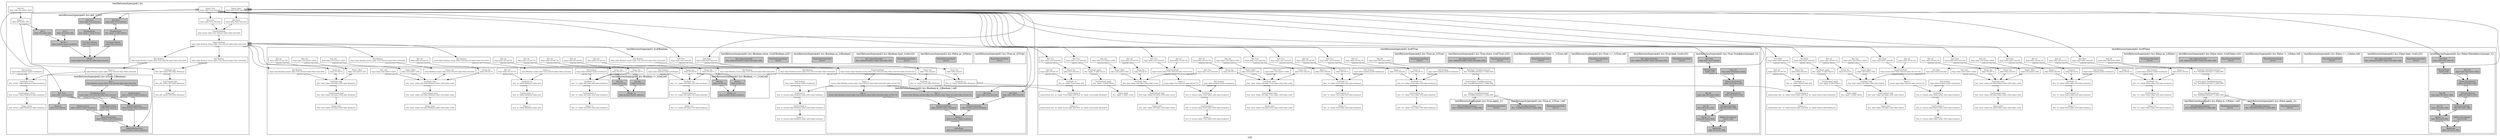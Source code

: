 digraph LYS {
  node [shape=box,fontsize=10];
  subgraph "cluster_test/fixtures/types/poli1.lys" {
    1 [label="Name: True\n(type (alias True (struct)))", fillcolor=grey];
    2 [label="Name: False\n(type (alias False (struct)))", fillcolor=grey];
    3 [label="Name: Boolean\n(type (alias Boolean (union (alias True (struct)) (alias False (struct)))))", fillcolor=grey];
    4 [label="UnionTypeNode\n(type (union (alias True (struct)) (alias False (struct))))", fillcolor=grey];
    5 [label="Ref: True\n(type (alias True (struct)))", fillcolor=grey];
    6 [label="Ref: False\n(type (alias False (struct)))", fillcolor=grey];
    7 [label="FunOverload: gt0\n(fun 'gt0' ((alias i32)) (alias Boolean))", fillcolor=grey];
    8 [label="FunNode: gt0\n(fun 'gt0' ((alias i32)) (alias Boolean))", fillcolor=grey];
    9 [label="Name: x\n(alias i32 (native i32))", fillcolor=grey];
    10 [label="Ref: i32\n(type (alias i32 (native i32)))", fillcolor=grey];
    11 [label="Ref: Boolean\n(type (alias Boolean (union (alias True (struct)) (alias False (struct)))))", fillcolor=grey];
    12 [label="Name: gt0\n(fun 'gt0' ((alias i32)) (alias Boolean))", fillcolor=grey];
    13 [label="FunOverload: isTrue\n(fun 'isTrue' ((alias Boolean)) (alias boolean))", fillcolor=grey];
    14 [label="FunNode: isTrue\n(fun 'isTrue' ((alias Boolean)) (alias boolean))", fillcolor=grey];
    15 [label="Name: a\n(alias Boolean (union (alias True (struct)) (alias False (struct))))", fillcolor=grey];
    16 [label="Ref: Boolean\n(type (alias Boolean (union (alias True (struct)) (alias False (struct)))))", fillcolor=grey];
    17 [label="Ref: boolean\n(type (alias boolean (native boolean)))", fillcolor=grey];
    18 [label="Name: isTrue\n(fun 'isTrue' ((alias Boolean)) (alias boolean))", fillcolor=grey];
    subgraph "cluster_test/fixtures/types/poli1.lys_0" { rankdir=TB;
      node [style=filled, fillcolor=grey];
      19 [label="IfNode\n(union (alias True (struct)) (alias False (struct)))", fillcolor=grey];
      20 [label="FunctionCallNode\n(alias True (struct))", fillcolor=grey];
      21 [label="MemberNode\n(fun 'apply' () (alias True))", fillcolor=grey];
      22 [label="Ref: True\n(type (alias True (struct)))", fillcolor=grey];
      23 [label="BinOp: >\n(alias boolean (native boolean))", fillcolor=grey];
      24 [label="Ref: x\n(alias i32 (native i32))", fillcolor=grey];
      25 [label="Int: 0\n(alias i32 (native i32))", fillcolor=grey];
      26 [label="FunctionCallNode\n(alias False (struct))", fillcolor=grey];
      27 [label="MemberNode\n(fun 'apply' () (alias False))", fillcolor=grey];
      28 [label="Ref: False\n(type (alias False (struct)))", fillcolor=grey];
      label="test/fixtures/types/poli1.lys::gt0_1(i32)";
    }
    subgraph "cluster_test/fixtures/types/poli1.lys_1" { rankdir=TB;
      node [style=filled, fillcolor=grey];
      29 [label="PatternMatcherNode\n(alias boolean (native boolean))", fillcolor=grey];
      30 [label="Ref: a\n(alias Boolean (union (alias True (struct)) (alias False (struct))))", fillcolor=grey];
      31 [label="MatchCaseIsNode\n(alias boolean (native boolean))", fillcolor=grey];
      32 [label="Ref: True\n(type (alias True (struct)))", fillcolor=grey];
      33 [label="BooleanLiteral\n(alias boolean (native boolean))", fillcolor=grey];
      34 [label="Name: $\n(alias True (struct))", fillcolor=grey];
      35 [label="TypeReducerNode\n(union (alias True (struct)) (alias False (struct)))", fillcolor=grey];
      36 [label="MatchDefaultNode\n(alias boolean (native boolean))", fillcolor=grey];
      37 [label="BooleanLiteral\n(alias boolean (native boolean))", fillcolor=grey];
      38 [label="TypeReducerNode\n(alias False (struct))", fillcolor=grey];
      label="test/fixtures/types/poli1.lys::isTrue_1(Boolean)";
    }
    label="test/fixtures/types/poli1.lys";
  }
  subgraph "cluster_test/fixtures/types/poli1.lys#True" {
    39 [label="FunOverload: True$discriminant\n(fun 'True$discriminant' () (alias i64))", fillcolor=grey];
    40 [label="FunNode: True$discriminant\n(fun 'True$discriminant' () (alias i64))", fillcolor=grey];
    41 [label="Ref: i64\n(type (alias i64 (native i64)))", fillcolor=grey];
    42 [label="Name: True$discriminant\n(fun 'True$discriminant' () (alias i64))", fillcolor=grey];
    43 [label="FunOverload: apply\n(fun 'apply' () (alias True))", fillcolor=grey];
    44 [label="FunNode: apply\n(fun 'apply' () (alias True))", fillcolor=grey];
    45 [label="Ref: True\n(type (alias True (struct)))", fillcolor=grey];
    46 [label="Name: apply\n(fun 'apply' () (alias True))", fillcolor=grey];
    47 [label="FunOverload: is\n(fun 'is' ((union (alias True) (alias ref))) (alias boolean))", fillcolor=grey];
    48 [label="FunNode: is\n(fun 'is' ((union (alias True) (alias ref))) (alias boolean))", fillcolor=grey];
    49 [label="Name: a\n(union (alias True (struct)) (alias ref (ref ?)))", fillcolor=grey];
    50 [label="UnionTypeNode\n(type (union (alias True (struct)) (alias ref (ref ?))))", fillcolor=grey];
    51 [label="Ref: True\n(type (alias True (struct)))", fillcolor=grey];
    52 [label="Ref: ref\n(type (alias ref (ref ?)))", fillcolor=grey];
    53 [label="Ref: boolean\n(type (alias boolean (native boolean)))", fillcolor=grey];
    54 [label="Name: is\n(fun 'is' ((union (alias True) (alias ref))) (alias boolean))", fillcolor=grey];
    55 [label="FunOverload: ==\n(fun '==' ((alias True) (alias ref)) (alias boolean))", fillcolor=grey];
    56 [label="FunNode: ==\n(fun '==' ((alias True) (alias ref)) (alias boolean))", fillcolor=grey];
    57 [label="Name: a\n(alias True (struct))", fillcolor=grey];
    58 [label="Ref: True\n(type (alias True (struct)))", fillcolor=grey];
    59 [label="Name: b\n(alias ref (ref ?))", fillcolor=grey];
    60 [label="Ref: ref\n(type (alias ref (ref ?)))", fillcolor=grey];
    61 [label="Ref: boolean\n(type (alias boolean (native boolean)))", fillcolor=grey];
    62 [label="Name: ==\n(fun '==' ((alias True) (alias ref)) (alias boolean))", fillcolor=grey];
    63 [label="FunOverload: !=\n(fun '!=' ((alias True) (alias ref)) (alias boolean))", fillcolor=grey];
    64 [label="FunNode: !=\n(fun '!=' ((alias True) (alias ref)) (alias boolean))", fillcolor=grey];
    65 [label="Name: a\n(alias True (struct))", fillcolor=grey];
    66 [label="Ref: True\n(type (alias True (struct)))", fillcolor=grey];
    67 [label="Name: b\n(alias ref (ref ?))", fillcolor=grey];
    68 [label="Ref: ref\n(type (alias ref (ref ?)))", fillcolor=grey];
    69 [label="Ref: boolean\n(type (alias boolean (native boolean)))", fillcolor=grey];
    70 [label="Name: !=\n(fun '!=' ((alias True) (alias ref)) (alias boolean))", fillcolor=grey];
    71 [label="FunOverload: store\n(fun 'store' ((alias ref) (alias True) (alias u32)) (alias void))", fillcolor=grey];
    72 [label="FunNode: store\n(fun 'store' ((alias ref) (alias True) (alias u32)) (alias void))", fillcolor=grey];
    73 [label="Name: lhs\n(alias ref (ref ?))", fillcolor=grey];
    74 [label="Ref: ref\n(type (alias ref (ref ?)))", fillcolor=grey];
    75 [label="Name: rhs\n(alias True (struct))", fillcolor=grey];
    76 [label="Ref: True\n(type (alias True (struct)))", fillcolor=grey];
    77 [label="Name: offset\n(alias u32 (native u32))", fillcolor=grey];
    78 [label="Ref: u32\n(type (alias u32 (native u32)))", fillcolor=grey];
    79 [label="Ref: void\n(type (alias void (native void)))", fillcolor=grey];
    80 [label="Name: store\n(fun 'store' ((alias ref) (alias True) (alias u32)) (alias void))", fillcolor=grey];
    81 [label="FunOverload: load\n(fun 'load' ((alias ref) (alias u32)) (alias True))", fillcolor=grey];
    82 [label="FunNode: load\n(fun 'load' ((alias ref) (alias u32)) (alias True))", fillcolor=grey];
    83 [label="Name: lhs\n(alias ref (ref ?))", fillcolor=grey];
    84 [label="Ref: ref\n(type (alias ref (ref ?)))", fillcolor=grey];
    85 [label="Name: offset\n(alias u32 (native u32))", fillcolor=grey];
    86 [label="Ref: u32\n(type (alias u32 (native u32)))", fillcolor=grey];
    87 [label="Ref: True\n(type (alias True (struct)))", fillcolor=grey];
    88 [label="Name: load\n(fun 'load' ((alias ref) (alias u32)) (alias True))", fillcolor=grey];
    89 [label="FunOverload: as\n(intersection (fun 'as' ((alias True)) (alias ref)) (fun 'as' ((alias True)) (alias Boolean)))", fillcolor=grey];
    90 [label="FunNode: as\n(fun 'as' ((alias True)) (alias ref))", fillcolor=grey];
    91 [label="Name: lhs\n(alias True (struct))", fillcolor=grey];
    92 [label="Ref: True\n(type (alias True (struct)))", fillcolor=grey];
    93 [label="Ref: ref\n(type (alias ref (ref ?)))", fillcolor=grey];
    94 [label="Name: as\n(intersection (fun 'as' ((alias True)) (alias ref)) (fun 'as' ((alias True)) (alias Boolean)))", fillcolor=grey];
    subgraph "cluster_test/fixtures/types/poli1.lys#True_0" { rankdir=TB;
      node [style=filled, fillcolor=grey];
      95 [label="BlockNode\n(alias i64 (native i64))", fillcolor=grey];
      96 [label="ValDecl: discriminant\n(native void)", fillcolor=grey];
      97 [label="Name: discriminant\n(alias u32 (native u32))", fillcolor=grey];
      98 [label="Ref: u32\n(type (alias u32 (native u32)))", fillcolor=grey];
      99 [label="MemberNode\n(native u32)", fillcolor=grey];
      100 [label="Ref: True\n(type (alias True (struct)))", fillcolor=grey];
      101 [label="BinOp: <<\n(alias i64 (native i64))", fillcolor=grey];
      102 [label="AsExpressionNode\n(alias i64 (native i64))", fillcolor=grey];
      103 [label="Ref: discriminant\n(alias u32 (native u32))", fillcolor=grey];
      104 [label="Ref: i64\n(type (alias i64 (native i64)))", fillcolor=grey];
      105 [label="Int: 32\n(alias i32 (native i32))", fillcolor=grey];
      label="test/fixtures/types/poli1.lys::True.True$discriminant_1()";
    }
    subgraph "cluster_test/fixtures/types/poli1.lys#True_1" { rankdir=TB;
      node [style=filled, fillcolor=grey];
      106 [label="WasmExpressionNode\n(never)", fillcolor=grey];
      107 [label="Ref: True$discriminant\n(fun 'True$discriminant' () (alias i64))", fillcolor=grey];
      label="test/fixtures/types/poli1.lys::True.apply_1()";
    }
    subgraph "cluster_test/fixtures/types/poli1.lys#True_2" { rankdir=TB;
      node [style=filled, fillcolor=grey];
      108 [label="WasmExpressionNode\n(never)", fillcolor=grey];
      109 [label="Ref: addressFromRef\n(fun 'addressFromRef' ((alias ref)) (alias u32))", fillcolor=grey];
      label="test/fixtures/types/poli1.lys::True.load_1(ref,u32)";
    }
    subgraph "cluster_test/fixtures/types/poli1.lys#True_3" { rankdir=TB;
      node [style=filled, fillcolor=grey];
      110 [label="WasmExpressionNode\n(never)", fillcolor=grey];
      label="test/fixtures/types/poli1.lys::True.==_1(True,ref)";
    }
    subgraph "cluster_test/fixtures/types/poli1.lys#True_4" { rankdir=TB;
      node [style=filled, fillcolor=grey];
      111 [label="WasmExpressionNode\n(never)", fillcolor=grey];
      label="test/fixtures/types/poli1.lys::True.!=_1(True,ref)";
    }
    subgraph "cluster_test/fixtures/types/poli1.lys#True_5" { rankdir=TB;
      node [style=filled, fillcolor=grey];
      112 [label="WasmExpressionNode\n(never)", fillcolor=grey];
      113 [label="Ref: addressFromRef\n(fun 'addressFromRef' ((alias ref)) (alias u32))", fillcolor=grey];
      label="test/fixtures/types/poli1.lys::True.store_1(ref,True,u32)";
    }
    subgraph "cluster_test/fixtures/types/poli1.lys#True_6" { rankdir=TB;
      node [style=filled, fillcolor=grey];
      114 [label="WasmExpressionNode\n(never)", fillcolor=grey];
      label="test/fixtures/types/poli1.lys::True.as_1(True)";
    }
    subgraph "cluster_test/fixtures/types/poli1.lys#True_7" { rankdir=TB;
      node [style=filled, fillcolor=grey];
      115 [label="WasmExpressionNode\n(never)", fillcolor=grey];
      116 [label="Ref: True$discriminant\n(fun 'True$discriminant' () (alias i64))", fillcolor=grey];
      label="test/fixtures/types/poli1.lys::True.is_1(True | ref)";
    }
    label="test/fixtures/types/poli1.lys#True";
  }
  subgraph "cluster_test/fixtures/types/poli1.lys#Boolean" {
    117 [label="FunNode: as\n(fun 'as' ((alias True)) (alias Boolean))", fillcolor=grey];
    118 [label="Name: lhs\n(alias True (struct))", fillcolor=grey];
    119 [label="Ref: True\n(type (alias True (struct)))", fillcolor=grey];
    120 [label="Ref: Boolean\n(type (alias Boolean (union (alias True (struct)) (alias False (struct)))))", fillcolor=grey];
    121 [label="FunNode: as\n(fun 'as' ((alias False)) (alias Boolean))", fillcolor=grey];
    122 [label="Name: lhs\n(alias False (struct))", fillcolor=grey];
    123 [label="Ref: False\n(type (alias False (struct)))", fillcolor=grey];
    124 [label="Ref: Boolean\n(type (alias Boolean (union (alias True (struct)) (alias False (struct)))))", fillcolor=grey];
    125 [label="FunOverload: is\n(fun 'is' ((union (alias Boolean) (alias ref))) (alias boolean))", fillcolor=grey];
    126 [label="FunNode: is\n(fun 'is' ((union (alias Boolean) (alias ref))) (alias boolean))", fillcolor=grey];
    127 [label="Name: a\n(union (alias Boolean (union (alias True (struct)) (alias False (struct)))) (alias ref (ref ?)))", fillcolor=grey];
    128 [label="UnionTypeNode\n(type (union (alias Boolean (union (alias True (struct)) (alias False (struct)))) (alias ref (ref ?))))", fillcolor=grey];
    129 [label="Ref: Boolean\n(type (alias Boolean (union (alias True (struct)) (alias False (struct)))))", fillcolor=grey];
    130 [label="Ref: ref\n(type (alias ref (ref ?)))", fillcolor=grey];
    131 [label="Ref: boolean\n(type (alias boolean (native boolean)))", fillcolor=grey];
    132 [label="Name: is\n(fun 'is' ((union (alias Boolean) (alias ref))) (alias boolean))", fillcolor=grey];
    133 [label="FunOverload: as\n(fun 'as' ((alias Boolean)) (alias ref))", fillcolor=grey];
    134 [label="FunNode: as\n(fun 'as' ((alias Boolean)) (alias ref))", fillcolor=grey];
    135 [label="Name: a\n(alias Boolean (union (alias True (struct)) (alias False (struct))))", fillcolor=grey];
    136 [label="Ref: Boolean\n(type (alias Boolean (union (alias True (struct)) (alias False (struct)))))", fillcolor=grey];
    137 [label="Ref: ref\n(type (alias ref (ref ?)))", fillcolor=grey];
    138 [label="Name: as\n(fun 'as' ((alias Boolean)) (alias ref))", fillcolor=grey];
    139 [label="FunOverload: ==\n(fun '==' ((alias ref) (alias ref)) (alias boolean))", fillcolor=grey];
    140 [label="FunNode: ==\n(fun '==' ((alias ref) (alias ref)) (alias boolean))", fillcolor=grey];
    141 [label="Name: lhs\n(alias ref (ref ?))", fillcolor=grey];
    142 [label="Ref: ref\n(type (alias ref (ref ?)))", fillcolor=grey];
    143 [label="Name: rhs\n(alias ref (ref ?))", fillcolor=grey];
    144 [label="Ref: ref\n(type (alias ref (ref ?)))", fillcolor=grey];
    145 [label="Ref: boolean\n(type (alias boolean (native boolean)))", fillcolor=grey];
    146 [label="Name: ==\n(fun '==' ((alias ref) (alias ref)) (alias boolean))", fillcolor=grey];
    147 [label="FunOverload: !=\n(fun '!=' ((alias ref) (alias ref)) (alias boolean))", fillcolor=grey];
    148 [label="FunNode: !=\n(fun '!=' ((alias ref) (alias ref)) (alias boolean))", fillcolor=grey];
    149 [label="Name: lhs\n(alias ref (ref ?))", fillcolor=grey];
    150 [label="Ref: ref\n(type (alias ref (ref ?)))", fillcolor=grey];
    151 [label="Name: rhs\n(alias ref (ref ?))", fillcolor=grey];
    152 [label="Ref: ref\n(type (alias ref (ref ?)))", fillcolor=grey];
    153 [label="Ref: boolean\n(type (alias boolean (native boolean)))", fillcolor=grey];
    154 [label="Name: !=\n(fun '!=' ((alias ref) (alias ref)) (alias boolean))", fillcolor=grey];
    155 [label="FunOverload: store\n(fun 'store' ((alias ref) (alias Boolean) (alias u32)) (alias void))", fillcolor=grey];
    156 [label="FunNode: store\n(fun 'store' ((alias ref) (alias Boolean) (alias u32)) (alias void))", fillcolor=grey];
    157 [label="Name: lhs\n(alias ref (ref ?))", fillcolor=grey];
    158 [label="Ref: ref\n(type (alias ref (ref ?)))", fillcolor=grey];
    159 [label="Name: rhs\n(alias Boolean (union (alias True (struct)) (alias False (struct))))", fillcolor=grey];
    160 [label="Ref: Boolean\n(type (alias Boolean (union (alias True (struct)) (alias False (struct)))))", fillcolor=grey];
    161 [label="Name: offset\n(alias u32 (native u32))", fillcolor=grey];
    162 [label="Ref: u32\n(type (alias u32 (native u32)))", fillcolor=grey];
    163 [label="Ref: void\n(type (alias void (native void)))", fillcolor=grey];
    164 [label="Name: store\n(fun 'store' ((alias ref) (alias Boolean) (alias u32)) (alias void))", fillcolor=grey];
    165 [label="FunOverload: load\n(fun 'load' ((alias ref) (alias u32)) (alias Boolean))", fillcolor=grey];
    166 [label="FunNode: load\n(fun 'load' ((alias ref) (alias u32)) (alias Boolean))", fillcolor=grey];
    167 [label="Name: lhs\n(alias ref (ref ?))", fillcolor=grey];
    168 [label="Ref: ref\n(type (alias ref (ref ?)))", fillcolor=grey];
    169 [label="Name: offset\n(alias u32 (native u32))", fillcolor=grey];
    170 [label="Ref: u32\n(type (alias u32 (native u32)))", fillcolor=grey];
    171 [label="Ref: Boolean\n(type (alias Boolean (union (alias True (struct)) (alias False (struct)))))", fillcolor=grey];
    172 [label="Name: load\n(fun 'load' ((alias ref) (alias u32)) (alias Boolean))", fillcolor=grey];
    subgraph "cluster_test/fixtures/types/poli1.lys#Boolean_0" { rankdir=TB;
      node [style=filled, fillcolor=grey];
      173 [label="BinOp: ==\n(alias boolean (native boolean))", fillcolor=grey];
      174 [label="Ref: lhs\n(alias ref (ref ?))", fillcolor=grey];
      175 [label="Ref: rhs\n(alias ref (ref ?))", fillcolor=grey];
      label="test/fixtures/types/poli1.lys::Boolean.==_1(ref,ref)";
    }
    subgraph "cluster_test/fixtures/types/poli1.lys#Boolean_1" { rankdir=TB;
      node [style=filled, fillcolor=grey];
      176 [label="BinOp: !=\n(alias boolean (native boolean))", fillcolor=grey];
      177 [label="Ref: lhs\n(alias ref (ref ?))", fillcolor=grey];
      178 [label="Ref: rhs\n(alias ref (ref ?))", fillcolor=grey];
      label="test/fixtures/types/poli1.lys::Boolean.!=_1(ref,ref)";
    }
    subgraph "cluster_test/fixtures/types/poli1.lys#Boolean_2" { rankdir=TB;
      node [style=filled, fillcolor=grey];
      179 [label="WasmExpressionNode\n(never)", fillcolor=grey];
      label="test/fixtures/types/poli1.lys::True.as_2(True)";
    }
    subgraph "cluster_test/fixtures/types/poli1.lys#Boolean_3" { rankdir=TB;
      node [style=filled, fillcolor=grey];
      180 [label="WasmExpressionNode\n(never)", fillcolor=grey];
      label="test/fixtures/types/poli1.lys::False.as_2(False)";
    }
    subgraph "cluster_test/fixtures/types/poli1.lys#Boolean_4" { rankdir=TB;
      node [style=filled, fillcolor=grey];
      181 [label="WasmExpressionNode\n(never)", fillcolor=grey];
      182 [label="Ref: addressFromRef\n(fun 'addressFromRef' ((alias ref)) (alias u32))", fillcolor=grey];
      label="test/fixtures/types/poli1.lys::Boolean.load_1(ref,u32)";
    }
    subgraph "cluster_test/fixtures/types/poli1.lys#Boolean_5" { rankdir=TB;
      node [style=filled, fillcolor=grey];
      183 [label="WasmExpressionNode\n(never)", fillcolor=grey];
      label="test/fixtures/types/poli1.lys::Boolean.as_1(Boolean)";
    }
    subgraph "cluster_test/fixtures/types/poli1.lys#Boolean_6" { rankdir=TB;
      node [style=filled, fillcolor=grey];
      184 [label="WasmExpressionNode\n(never)", fillcolor=grey];
      185 [label="Ref: addressFromRef\n(fun 'addressFromRef' ((alias ref)) (alias u32))", fillcolor=grey];
      label="test/fixtures/types/poli1.lys::Boolean.store_1(ref,Boolean,u32)";
    }
    subgraph "cluster_test/fixtures/types/poli1.lys#Boolean_7" { rankdir=TB;
      node [style=filled, fillcolor=grey];
      186 [label="BlockNode\n(alias boolean (native boolean))", fillcolor=grey];
      187 [label="BinOp: ||\n(alias boolean (native boolean))", fillcolor=grey];
      188 [label="IsExpressionNode\n(alias boolean (native boolean))", fillcolor=grey];
      189 [label="Ref: a\n(union (alias Boolean (union (alias True (struct)) (alias False (struct)))) (alias ref (ref ?)))", fillcolor=grey];
      190 [label="Ref: True\n(type (alias True (struct)))", fillcolor=grey];
      191 [label="IsExpressionNode\n(alias boolean (native boolean))", fillcolor=grey];
      192 [label="Ref: a\n(union (alias Boolean (union (alias True (struct)) (alias False (struct)))) (alias ref (ref ?)))", fillcolor=grey];
      193 [label="Ref: False\n(type (alias False (struct)))", fillcolor=grey];
      label="test/fixtures/types/poli1.lys::Boolean.is_1(Boolean | ref)";
    }
    label="test/fixtures/types/poli1.lys#Boolean";
  }
  subgraph "cluster_test/fixtures/types/poli1.lys#False" {
    194 [label="FunOverload: False$discriminant\n(fun 'False$discriminant' () (alias i64))", fillcolor=grey];
    195 [label="FunNode: False$discriminant\n(fun 'False$discriminant' () (alias i64))", fillcolor=grey];
    196 [label="Ref: i64\n(type (alias i64 (native i64)))", fillcolor=grey];
    197 [label="Name: False$discriminant\n(fun 'False$discriminant' () (alias i64))", fillcolor=grey];
    198 [label="FunOverload: apply\n(fun 'apply' () (alias False))", fillcolor=grey];
    199 [label="FunNode: apply\n(fun 'apply' () (alias False))", fillcolor=grey];
    200 [label="Ref: False\n(type (alias False (struct)))", fillcolor=grey];
    201 [label="Name: apply\n(fun 'apply' () (alias False))", fillcolor=grey];
    202 [label="FunOverload: is\n(fun 'is' ((union (alias False) (alias ref))) (alias boolean))", fillcolor=grey];
    203 [label="FunNode: is\n(fun 'is' ((union (alias False) (alias ref))) (alias boolean))", fillcolor=grey];
    204 [label="Name: a\n(union (alias False (struct)) (alias ref (ref ?)))", fillcolor=grey];
    205 [label="UnionTypeNode\n(type (union (alias False (struct)) (alias ref (ref ?))))", fillcolor=grey];
    206 [label="Ref: False\n(type (alias False (struct)))", fillcolor=grey];
    207 [label="Ref: ref\n(type (alias ref (ref ?)))", fillcolor=grey];
    208 [label="Ref: boolean\n(type (alias boolean (native boolean)))", fillcolor=grey];
    209 [label="Name: is\n(fun 'is' ((union (alias False) (alias ref))) (alias boolean))", fillcolor=grey];
    210 [label="FunOverload: ==\n(fun '==' ((alias False) (alias ref)) (alias boolean))", fillcolor=grey];
    211 [label="FunNode: ==\n(fun '==' ((alias False) (alias ref)) (alias boolean))", fillcolor=grey];
    212 [label="Name: a\n(alias False (struct))", fillcolor=grey];
    213 [label="Ref: False\n(type (alias False (struct)))", fillcolor=grey];
    214 [label="Name: b\n(alias ref (ref ?))", fillcolor=grey];
    215 [label="Ref: ref\n(type (alias ref (ref ?)))", fillcolor=grey];
    216 [label="Ref: boolean\n(type (alias boolean (native boolean)))", fillcolor=grey];
    217 [label="Name: ==\n(fun '==' ((alias False) (alias ref)) (alias boolean))", fillcolor=grey];
    218 [label="FunOverload: !=\n(fun '!=' ((alias False) (alias ref)) (alias boolean))", fillcolor=grey];
    219 [label="FunNode: !=\n(fun '!=' ((alias False) (alias ref)) (alias boolean))", fillcolor=grey];
    220 [label="Name: a\n(alias False (struct))", fillcolor=grey];
    221 [label="Ref: False\n(type (alias False (struct)))", fillcolor=grey];
    222 [label="Name: b\n(alias ref (ref ?))", fillcolor=grey];
    223 [label="Ref: ref\n(type (alias ref (ref ?)))", fillcolor=grey];
    224 [label="Ref: boolean\n(type (alias boolean (native boolean)))", fillcolor=grey];
    225 [label="Name: !=\n(fun '!=' ((alias False) (alias ref)) (alias boolean))", fillcolor=grey];
    226 [label="FunOverload: store\n(fun 'store' ((alias ref) (alias False) (alias u32)) (alias void))", fillcolor=grey];
    227 [label="FunNode: store\n(fun 'store' ((alias ref) (alias False) (alias u32)) (alias void))", fillcolor=grey];
    228 [label="Name: lhs\n(alias ref (ref ?))", fillcolor=grey];
    229 [label="Ref: ref\n(type (alias ref (ref ?)))", fillcolor=grey];
    230 [label="Name: rhs\n(alias False (struct))", fillcolor=grey];
    231 [label="Ref: False\n(type (alias False (struct)))", fillcolor=grey];
    232 [label="Name: offset\n(alias u32 (native u32))", fillcolor=grey];
    233 [label="Ref: u32\n(type (alias u32 (native u32)))", fillcolor=grey];
    234 [label="Ref: void\n(type (alias void (native void)))", fillcolor=grey];
    235 [label="Name: store\n(fun 'store' ((alias ref) (alias False) (alias u32)) (alias void))", fillcolor=grey];
    236 [label="FunOverload: load\n(fun 'load' ((alias ref) (alias u32)) (alias False))", fillcolor=grey];
    237 [label="FunNode: load\n(fun 'load' ((alias ref) (alias u32)) (alias False))", fillcolor=grey];
    238 [label="Name: lhs\n(alias ref (ref ?))", fillcolor=grey];
    239 [label="Ref: ref\n(type (alias ref (ref ?)))", fillcolor=grey];
    240 [label="Name: offset\n(alias u32 (native u32))", fillcolor=grey];
    241 [label="Ref: u32\n(type (alias u32 (native u32)))", fillcolor=grey];
    242 [label="Ref: False\n(type (alias False (struct)))", fillcolor=grey];
    243 [label="Name: load\n(fun 'load' ((alias ref) (alias u32)) (alias False))", fillcolor=grey];
    244 [label="FunOverload: as\n(intersection (fun 'as' ((alias False)) (alias ref)) (fun 'as' ((alias False)) (alias Boolean)))", fillcolor=grey];
    245 [label="FunNode: as\n(fun 'as' ((alias False)) (alias ref))", fillcolor=grey];
    246 [label="Name: lhs\n(alias False (struct))", fillcolor=grey];
    247 [label="Ref: False\n(type (alias False (struct)))", fillcolor=grey];
    248 [label="Ref: ref\n(type (alias ref (ref ?)))", fillcolor=grey];
    249 [label="Name: as\n(intersection (fun 'as' ((alias False)) (alias ref)) (fun 'as' ((alias False)) (alias Boolean)))", fillcolor=grey];
    subgraph "cluster_test/fixtures/types/poli1.lys#False_0" { rankdir=TB;
      node [style=filled, fillcolor=grey];
      250 [label="BlockNode\n(alias i64 (native i64))", fillcolor=grey];
      251 [label="ValDecl: discriminant\n(native void)", fillcolor=grey];
      252 [label="Name: discriminant\n(alias u32 (native u32))", fillcolor=grey];
      253 [label="Ref: u32\n(type (alias u32 (native u32)))", fillcolor=grey];
      254 [label="MemberNode\n(native u32)", fillcolor=grey];
      255 [label="Ref: False\n(type (alias False (struct)))", fillcolor=grey];
      256 [label="BinOp: <<\n(alias i64 (native i64))", fillcolor=grey];
      257 [label="AsExpressionNode\n(alias i64 (native i64))", fillcolor=grey];
      258 [label="Ref: discriminant\n(alias u32 (native u32))", fillcolor=grey];
      259 [label="Ref: i64\n(type (alias i64 (native i64)))", fillcolor=grey];
      260 [label="Int: 32\n(alias i32 (native i32))", fillcolor=grey];
      label="test/fixtures/types/poli1.lys::False.False$discriminant_1()";
    }
    subgraph "cluster_test/fixtures/types/poli1.lys#False_1" { rankdir=TB;
      node [style=filled, fillcolor=grey];
      261 [label="WasmExpressionNode\n(never)", fillcolor=grey];
      262 [label="Ref: False$discriminant\n(fun 'False$discriminant' () (alias i64))", fillcolor=grey];
      label="test/fixtures/types/poli1.lys::False.apply_1()";
    }
    subgraph "cluster_test/fixtures/types/poli1.lys#False_2" { rankdir=TB;
      node [style=filled, fillcolor=grey];
      263 [label="WasmExpressionNode\n(never)", fillcolor=grey];
      264 [label="Ref: addressFromRef\n(fun 'addressFromRef' ((alias ref)) (alias u32))", fillcolor=grey];
      label="test/fixtures/types/poli1.lys::False.load_1(ref,u32)";
    }
    subgraph "cluster_test/fixtures/types/poli1.lys#False_3" { rankdir=TB;
      node [style=filled, fillcolor=grey];
      265 [label="WasmExpressionNode\n(never)", fillcolor=grey];
      label="test/fixtures/types/poli1.lys::False.==_1(False,ref)";
    }
    subgraph "cluster_test/fixtures/types/poli1.lys#False_4" { rankdir=TB;
      node [style=filled, fillcolor=grey];
      266 [label="WasmExpressionNode\n(never)", fillcolor=grey];
      label="test/fixtures/types/poli1.lys::False.!=_1(False,ref)";
    }
    subgraph "cluster_test/fixtures/types/poli1.lys#False_5" { rankdir=TB;
      node [style=filled, fillcolor=grey];
      267 [label="WasmExpressionNode\n(never)", fillcolor=grey];
      268 [label="Ref: addressFromRef\n(fun 'addressFromRef' ((alias ref)) (alias u32))", fillcolor=grey];
      label="test/fixtures/types/poli1.lys::False.store_1(ref,False,u32)";
    }
    subgraph "cluster_test/fixtures/types/poli1.lys#False_6" { rankdir=TB;
      node [style=filled, fillcolor=grey];
      269 [label="WasmExpressionNode\n(never)", fillcolor=grey];
      label="test/fixtures/types/poli1.lys::False.as_1(False)";
    }
    subgraph "cluster_test/fixtures/types/poli1.lys#False_7" { rankdir=TB;
      node [style=filled, fillcolor=grey];
      270 [label="WasmExpressionNode\n(never)", fillcolor=grey];
      271 [label="Ref: False$discriminant\n(fun 'False$discriminant' () (alias i64))", fillcolor=grey];
      label="test/fixtures/types/poli1.lys::False.is_1(False | ref)";
    }
    label="test/fixtures/types/poli1.lys#False";
  }
  1 -> 45[taillabel="[NAME]" fontsize=7 fontname="times" color="black" ];
  1 -> 51[taillabel="[NAME]" fontsize=7 fontname="times" color="black" ];
  1 -> 58[taillabel="[NAME]" fontsize=7 fontname="times" color="black" ];
  1 -> 66[taillabel="[NAME]" fontsize=7 fontname="times" color="black" ];
  1 -> 76[taillabel="[NAME]" fontsize=7 fontname="times" color="black" ];
  1 -> 87[taillabel="[NAME]" fontsize=7 fontname="times" color="black" ];
  1 -> 92[taillabel="[NAME]" fontsize=7 fontname="times" color="black" ];
  1 -> 119[taillabel="[NAME]" fontsize=7 fontname="times" color="black" ];
  1 -> 5[taillabel="[NAME]" fontsize=7 fontname="times" color="black" ];
  1 -> 100[taillabel="[NAME]" fontsize=7 fontname="times" color="black" ];
  1 -> 22[taillabel="[NAME]" fontsize=7 fontname="times" color="black" ];
  1 -> 32[taillabel="[NAME]" fontsize=7 fontname="times" color="black" ];
  1 -> 190[taillabel="[NAME]" fontsize=7 fontname="times" color="black" ];
  39 -> 42[taillabel="[]" fontsize=7 fontname="times" color="black" ];
  40 -> 39[taillabel="[FUNCTION]" fontsize=7 fontname="times" color="black" ];
  41 -> 40[taillabel="[#RETURN_TYPE]" fontsize=7 fontname="times" color="black" ];
  42 -> 107[taillabel="[NAME]" fontsize=7 fontname="times" color="black" ];
  42 -> 116[taillabel="[NAME]" fontsize=7 fontname="times" color="black" ];
  43 -> 46[taillabel="[]" fontsize=7 fontname="times" color="black" ];
  44 -> 43[taillabel="[FUNCTION]" fontsize=7 fontname="times" color="black" ];
  45 -> 44[taillabel="[#RETURN_TYPE]" fontsize=7 fontname="times" color="black" ];
  47 -> 54[taillabel="[]" fontsize=7 fontname="times" color="black" ];
  48 -> 47[taillabel="[FUNCTION]" fontsize=7 fontname="times" color="black" ];
  49 -> 48[taillabel="[a]" fontsize=7 fontname="times" color="black" ];
  50 -> 49[taillabel="[EXPECTED_TYPE]" fontsize=7 fontname="times" color="black" ];
  51 -> 50[taillabel="[]" fontsize=7 fontname="times" color="black" ];
  52 -> 50[taillabel="[]" fontsize=7 fontname="times" color="black" ];
  53 -> 48[taillabel="[#RETURN_TYPE]" fontsize=7 fontname="times" color="black" ];
  55 -> 62[taillabel="[]" fontsize=7 fontname="times" color="black" ];
  56 -> 55[taillabel="[FUNCTION]" fontsize=7 fontname="times" color="black" ];
  57 -> 56[taillabel="[a]" fontsize=7 fontname="times" color="black" ];
  58 -> 57[taillabel="[EXPECTED_TYPE]" fontsize=7 fontname="times" color="black" ];
  59 -> 56[taillabel="[b]" fontsize=7 fontname="times" color="black" ];
  60 -> 59[taillabel="[EXPECTED_TYPE]" fontsize=7 fontname="times" color="black" ];
  61 -> 56[taillabel="[#RETURN_TYPE]" fontsize=7 fontname="times" color="black" ];
  63 -> 70[taillabel="[]" fontsize=7 fontname="times" color="black" ];
  64 -> 63[taillabel="[FUNCTION]" fontsize=7 fontname="times" color="black" ];
  65 -> 64[taillabel="[a]" fontsize=7 fontname="times" color="black" ];
  66 -> 65[taillabel="[EXPECTED_TYPE]" fontsize=7 fontname="times" color="black" ];
  67 -> 64[taillabel="[b]" fontsize=7 fontname="times" color="black" ];
  68 -> 67[taillabel="[EXPECTED_TYPE]" fontsize=7 fontname="times" color="black" ];
  69 -> 64[taillabel="[#RETURN_TYPE]" fontsize=7 fontname="times" color="black" ];
  71 -> 80[taillabel="[]" fontsize=7 fontname="times" color="black" ];
  72 -> 71[taillabel="[FUNCTION]" fontsize=7 fontname="times" color="black" ];
  73 -> 72[taillabel="[lhs]" fontsize=7 fontname="times" color="black" ];
  74 -> 73[taillabel="[EXPECTED_TYPE]" fontsize=7 fontname="times" color="black" ];
  75 -> 72[taillabel="[rhs]" fontsize=7 fontname="times" color="black" ];
  76 -> 75[taillabel="[EXPECTED_TYPE]" fontsize=7 fontname="times" color="black" ];
  77 -> 72[taillabel="[offset]" fontsize=7 fontname="times" color="black" ];
  78 -> 77[taillabel="[EXPECTED_TYPE]" fontsize=7 fontname="times" color="black" ];
  79 -> 72[taillabel="[#RETURN_TYPE]" fontsize=7 fontname="times" color="black" ];
  81 -> 88[taillabel="[]" fontsize=7 fontname="times" color="black" ];
  82 -> 81[taillabel="[FUNCTION]" fontsize=7 fontname="times" color="black" ];
  83 -> 82[taillabel="[lhs]" fontsize=7 fontname="times" color="black" ];
  84 -> 83[taillabel="[EXPECTED_TYPE]" fontsize=7 fontname="times" color="black" ];
  85 -> 82[taillabel="[offset]" fontsize=7 fontname="times" color="black" ];
  86 -> 85[taillabel="[EXPECTED_TYPE]" fontsize=7 fontname="times" color="black" ];
  87 -> 82[taillabel="[#RETURN_TYPE]" fontsize=7 fontname="times" color="black" ];
  89 -> 94[taillabel="[]" fontsize=7 fontname="times" color="black" ];
  90 -> 89[taillabel="[FUNCTION]" fontsize=7 fontname="times" color="black" ];
  91 -> 90[taillabel="[lhs]" fontsize=7 fontname="times" color="black" ];
  92 -> 91[taillabel="[EXPECTED_TYPE]" fontsize=7 fontname="times" color="black" ];
  93 -> 90[taillabel="[#RETURN_TYPE]" fontsize=7 fontname="times" color="black" ];
  117 -> 89[taillabel="[FUNCTION]" fontsize=7 fontname="times" color="black" ];
  118 -> 117[taillabel="[lhs]" fontsize=7 fontname="times" color="black" ];
  119 -> 118[taillabel="[EXPECTED_TYPE]" fontsize=7 fontname="times" color="black" ];
  120 -> 117[taillabel="[#RETURN_TYPE]" fontsize=7 fontname="times" color="black" ];
  2 -> 200[taillabel="[NAME]" fontsize=7 fontname="times" color="black" ];
  2 -> 206[taillabel="[NAME]" fontsize=7 fontname="times" color="black" ];
  2 -> 213[taillabel="[NAME]" fontsize=7 fontname="times" color="black" ];
  2 -> 221[taillabel="[NAME]" fontsize=7 fontname="times" color="black" ];
  2 -> 231[taillabel="[NAME]" fontsize=7 fontname="times" color="black" ];
  2 -> 242[taillabel="[NAME]" fontsize=7 fontname="times" color="black" ];
  2 -> 247[taillabel="[NAME]" fontsize=7 fontname="times" color="black" ];
  2 -> 123[taillabel="[NAME]" fontsize=7 fontname="times" color="black" ];
  2 -> 6[taillabel="[NAME]" fontsize=7 fontname="times" color="black" ];
  2 -> 255[taillabel="[NAME]" fontsize=7 fontname="times" color="black" ];
  2 -> 28[taillabel="[NAME]" fontsize=7 fontname="times" color="black" ];
  2 -> 193[taillabel="[NAME]" fontsize=7 fontname="times" color="black" ];
  194 -> 197[taillabel="[]" fontsize=7 fontname="times" color="black" ];
  195 -> 194[taillabel="[FUNCTION]" fontsize=7 fontname="times" color="black" ];
  196 -> 195[taillabel="[#RETURN_TYPE]" fontsize=7 fontname="times" color="black" ];
  197 -> 262[taillabel="[NAME]" fontsize=7 fontname="times" color="black" ];
  197 -> 271[taillabel="[NAME]" fontsize=7 fontname="times" color="black" ];
  198 -> 201[taillabel="[]" fontsize=7 fontname="times" color="black" ];
  199 -> 198[taillabel="[FUNCTION]" fontsize=7 fontname="times" color="black" ];
  200 -> 199[taillabel="[#RETURN_TYPE]" fontsize=7 fontname="times" color="black" ];
  202 -> 209[taillabel="[]" fontsize=7 fontname="times" color="black" ];
  203 -> 202[taillabel="[FUNCTION]" fontsize=7 fontname="times" color="black" ];
  204 -> 203[taillabel="[a]" fontsize=7 fontname="times" color="black" ];
  205 -> 204[taillabel="[EXPECTED_TYPE]" fontsize=7 fontname="times" color="black" ];
  206 -> 205[taillabel="[]" fontsize=7 fontname="times" color="black" ];
  207 -> 205[taillabel="[]" fontsize=7 fontname="times" color="black" ];
  208 -> 203[taillabel="[#RETURN_TYPE]" fontsize=7 fontname="times" color="black" ];
  210 -> 217[taillabel="[]" fontsize=7 fontname="times" color="black" ];
  211 -> 210[taillabel="[FUNCTION]" fontsize=7 fontname="times" color="black" ];
  212 -> 211[taillabel="[a]" fontsize=7 fontname="times" color="black" ];
  213 -> 212[taillabel="[EXPECTED_TYPE]" fontsize=7 fontname="times" color="black" ];
  214 -> 211[taillabel="[b]" fontsize=7 fontname="times" color="black" ];
  215 -> 214[taillabel="[EXPECTED_TYPE]" fontsize=7 fontname="times" color="black" ];
  216 -> 211[taillabel="[#RETURN_TYPE]" fontsize=7 fontname="times" color="black" ];
  218 -> 225[taillabel="[]" fontsize=7 fontname="times" color="black" ];
  219 -> 218[taillabel="[FUNCTION]" fontsize=7 fontname="times" color="black" ];
  220 -> 219[taillabel="[a]" fontsize=7 fontname="times" color="black" ];
  221 -> 220[taillabel="[EXPECTED_TYPE]" fontsize=7 fontname="times" color="black" ];
  222 -> 219[taillabel="[b]" fontsize=7 fontname="times" color="black" ];
  223 -> 222[taillabel="[EXPECTED_TYPE]" fontsize=7 fontname="times" color="black" ];
  224 -> 219[taillabel="[#RETURN_TYPE]" fontsize=7 fontname="times" color="black" ];
  226 -> 235[taillabel="[]" fontsize=7 fontname="times" color="black" ];
  227 -> 226[taillabel="[FUNCTION]" fontsize=7 fontname="times" color="black" ];
  228 -> 227[taillabel="[lhs]" fontsize=7 fontname="times" color="black" ];
  229 -> 228[taillabel="[EXPECTED_TYPE]" fontsize=7 fontname="times" color="black" ];
  230 -> 227[taillabel="[rhs]" fontsize=7 fontname="times" color="black" ];
  231 -> 230[taillabel="[EXPECTED_TYPE]" fontsize=7 fontname="times" color="black" ];
  232 -> 227[taillabel="[offset]" fontsize=7 fontname="times" color="black" ];
  233 -> 232[taillabel="[EXPECTED_TYPE]" fontsize=7 fontname="times" color="black" ];
  234 -> 227[taillabel="[#RETURN_TYPE]" fontsize=7 fontname="times" color="black" ];
  236 -> 243[taillabel="[]" fontsize=7 fontname="times" color="black" ];
  237 -> 236[taillabel="[FUNCTION]" fontsize=7 fontname="times" color="black" ];
  238 -> 237[taillabel="[lhs]" fontsize=7 fontname="times" color="black" ];
  239 -> 238[taillabel="[EXPECTED_TYPE]" fontsize=7 fontname="times" color="black" ];
  240 -> 237[taillabel="[offset]" fontsize=7 fontname="times" color="black" ];
  241 -> 240[taillabel="[EXPECTED_TYPE]" fontsize=7 fontname="times" color="black" ];
  242 -> 237[taillabel="[#RETURN_TYPE]" fontsize=7 fontname="times" color="black" ];
  244 -> 249[taillabel="[]" fontsize=7 fontname="times" color="black" ];
  245 -> 244[taillabel="[FUNCTION]" fontsize=7 fontname="times" color="black" ];
  246 -> 245[taillabel="[lhs]" fontsize=7 fontname="times" color="black" ];
  247 -> 246[taillabel="[EXPECTED_TYPE]" fontsize=7 fontname="times" color="black" ];
  248 -> 245[taillabel="[#RETURN_TYPE]" fontsize=7 fontname="times" color="black" ];
  121 -> 244[taillabel="[FUNCTION]" fontsize=7 fontname="times" color="black" ];
  122 -> 121[taillabel="[lhs]" fontsize=7 fontname="times" color="black" ];
  123 -> 122[taillabel="[EXPECTED_TYPE]" fontsize=7 fontname="times" color="black" ];
  124 -> 121[taillabel="[#RETURN_TYPE]" fontsize=7 fontname="times" color="black" ];
  3 -> 120[taillabel="[NAME]" fontsize=7 fontname="times" color="black" ];
  3 -> 124[taillabel="[NAME]" fontsize=7 fontname="times" color="black" ];
  3 -> 129[taillabel="[NAME]" fontsize=7 fontname="times" color="black" ];
  3 -> 136[taillabel="[NAME]" fontsize=7 fontname="times" color="black" ];
  3 -> 160[taillabel="[NAME]" fontsize=7 fontname="times" color="black" ];
  3 -> 171[taillabel="[NAME]" fontsize=7 fontname="times" color="black" ];
  3 -> 11[taillabel="[NAME]" fontsize=7 fontname="times" color="black" ];
  3 -> 16[taillabel="[NAME]" fontsize=7 fontname="times" color="black" ];
  4 -> 3[taillabel="[]" fontsize=7 fontname="times" color="black" ];
  5 -> 4[taillabel="[]" fontsize=7 fontname="times" color="black" ];
  6 -> 4[taillabel="[]" fontsize=7 fontname="times" color="black" ];
  125 -> 132[taillabel="[]" fontsize=7 fontname="times" color="black" ];
  126 -> 125[taillabel="[FUNCTION]" fontsize=7 fontname="times" color="black" ];
  127 -> 126[taillabel="[a]" fontsize=7 fontname="times" color="black" ];
  127 -> 189[taillabel="[NAME]" fontsize=7 fontname="times" color="black" ];
  127 -> 192[taillabel="[NAME]" fontsize=7 fontname="times" color="black" ];
  128 -> 127[taillabel="[EXPECTED_TYPE]" fontsize=7 fontname="times" color="black" ];
  129 -> 128[taillabel="[]" fontsize=7 fontname="times" color="black" ];
  130 -> 128[taillabel="[]" fontsize=7 fontname="times" color="black" ];
  131 -> 126[taillabel="[#RETURN_TYPE]" fontsize=7 fontname="times" color="black" ];
  133 -> 138[taillabel="[]" fontsize=7 fontname="times" color="black" ];
  134 -> 133[taillabel="[FUNCTION]" fontsize=7 fontname="times" color="black" ];
  135 -> 134[taillabel="[a]" fontsize=7 fontname="times" color="black" ];
  136 -> 135[taillabel="[EXPECTED_TYPE]" fontsize=7 fontname="times" color="black" ];
  137 -> 134[taillabel="[#RETURN_TYPE]" fontsize=7 fontname="times" color="black" ];
  139 -> 146[taillabel="[]" fontsize=7 fontname="times" color="black" ];
  140 -> 139[taillabel="[FUNCTION]" fontsize=7 fontname="times" color="black" ];
  141 -> 140[taillabel="[lhs]" fontsize=7 fontname="times" color="black" ];
  141 -> 174[taillabel="[NAME]" fontsize=7 fontname="times" color="black" ];
  142 -> 141[taillabel="[EXPECTED_TYPE]" fontsize=7 fontname="times" color="black" ];
  143 -> 140[taillabel="[rhs]" fontsize=7 fontname="times" color="black" ];
  143 -> 175[taillabel="[NAME]" fontsize=7 fontname="times" color="black" ];
  144 -> 143[taillabel="[EXPECTED_TYPE]" fontsize=7 fontname="times" color="black" ];
  145 -> 140[taillabel="[#RETURN_TYPE]" fontsize=7 fontname="times" color="black" ];
  147 -> 154[taillabel="[]" fontsize=7 fontname="times" color="black" ];
  148 -> 147[taillabel="[FUNCTION]" fontsize=7 fontname="times" color="black" ];
  149 -> 148[taillabel="[lhs]" fontsize=7 fontname="times" color="black" ];
  149 -> 177[taillabel="[NAME]" fontsize=7 fontname="times" color="black" ];
  150 -> 149[taillabel="[EXPECTED_TYPE]" fontsize=7 fontname="times" color="black" ];
  151 -> 148[taillabel="[rhs]" fontsize=7 fontname="times" color="black" ];
  151 -> 178[taillabel="[NAME]" fontsize=7 fontname="times" color="black" ];
  152 -> 151[taillabel="[EXPECTED_TYPE]" fontsize=7 fontname="times" color="black" ];
  153 -> 148[taillabel="[#RETURN_TYPE]" fontsize=7 fontname="times" color="black" ];
  155 -> 164[taillabel="[]" fontsize=7 fontname="times" color="black" ];
  156 -> 155[taillabel="[FUNCTION]" fontsize=7 fontname="times" color="black" ];
  157 -> 156[taillabel="[lhs]" fontsize=7 fontname="times" color="black" ];
  158 -> 157[taillabel="[EXPECTED_TYPE]" fontsize=7 fontname="times" color="black" ];
  159 -> 156[taillabel="[rhs]" fontsize=7 fontname="times" color="black" ];
  160 -> 159[taillabel="[EXPECTED_TYPE]" fontsize=7 fontname="times" color="black" ];
  161 -> 156[taillabel="[offset]" fontsize=7 fontname="times" color="black" ];
  162 -> 161[taillabel="[EXPECTED_TYPE]" fontsize=7 fontname="times" color="black" ];
  163 -> 156[taillabel="[#RETURN_TYPE]" fontsize=7 fontname="times" color="black" ];
  165 -> 172[taillabel="[]" fontsize=7 fontname="times" color="black" ];
  166 -> 165[taillabel="[FUNCTION]" fontsize=7 fontname="times" color="black" ];
  167 -> 166[taillabel="[lhs]" fontsize=7 fontname="times" color="black" ];
  168 -> 167[taillabel="[EXPECTED_TYPE]" fontsize=7 fontname="times" color="black" ];
  169 -> 166[taillabel="[offset]" fontsize=7 fontname="times" color="black" ];
  170 -> 169[taillabel="[EXPECTED_TYPE]" fontsize=7 fontname="times" color="black" ];
  171 -> 166[taillabel="[#RETURN_TYPE]" fontsize=7 fontname="times" color="black" ];
  7 -> 12[taillabel="[]" fontsize=7 fontname="times" color="black" ];
  8 -> 7[taillabel="[FUNCTION]" fontsize=7 fontname="times" color="black" ];
  9 -> 8[taillabel="[x]" fontsize=7 fontname="times" color="black" ];
  9 -> 24[taillabel="[NAME]" fontsize=7 fontname="times" color="black" ];
  10 -> 9[taillabel="[EXPECTED_TYPE]" fontsize=7 fontname="times" color="black" ];
  11 -> 8[taillabel="[#RETURN_TYPE]" fontsize=7 fontname="times" color="black" ];
  13 -> 18[taillabel="[]" fontsize=7 fontname="times" color="black" ];
  14 -> 13[taillabel="[FUNCTION]" fontsize=7 fontname="times" color="black" ];
  15 -> 14[taillabel="[a]" fontsize=7 fontname="times" color="black" ];
  15 -> 30[taillabel="[NAME]" fontsize=7 fontname="times" color="black" ];
  16 -> 15[taillabel="[EXPECTED_TYPE]" fontsize=7 fontname="times" color="black" ];
  17 -> 14[taillabel="[#RETURN_TYPE]" fontsize=7 fontname="times" color="black" ];
  96 -> 95[taillabel="[STATEMENTS]" fontsize=7 fontname="times" color="black" ];
  97 -> 103[taillabel="[NAME]" fontsize=7 fontname="times" color="black" ];
  98 -> 97[taillabel="[EXPECTED_TYPE]" fontsize=7 fontname="times" color="black" ];
  99 -> 97[taillabel="[DEFAULT_VALUE]" fontsize=7 fontname="times" color="black" ];
  100 -> 99[taillabel="[LHS]" fontsize=7 fontname="times" color="black" ];
  101 -> 95[taillabel="[STATEMENTS]" fontsize=7 fontname="times" color="black" ];
  102 -> 101[taillabel="[LHS]" fontsize=7 fontname="times" color="black" ];
  103 -> 102[taillabel="[LHS]" fontsize=7 fontname="times" color="black" ];
  104 -> 102[taillabel="[RHS]" fontsize=7 fontname="times" color="black" ];
  105 -> 101[taillabel="[RHS]" fontsize=7 fontname="times" color="black" ];
  251 -> 250[taillabel="[STATEMENTS]" fontsize=7 fontname="times" color="black" ];
  252 -> 258[taillabel="[NAME]" fontsize=7 fontname="times" color="black" ];
  253 -> 252[taillabel="[EXPECTED_TYPE]" fontsize=7 fontname="times" color="black" ];
  254 -> 252[taillabel="[DEFAULT_VALUE]" fontsize=7 fontname="times" color="black" ];
  255 -> 254[taillabel="[LHS]" fontsize=7 fontname="times" color="black" ];
  256 -> 250[taillabel="[STATEMENTS]" fontsize=7 fontname="times" color="black" ];
  257 -> 256[taillabel="[LHS]" fontsize=7 fontname="times" color="black" ];
  258 -> 257[taillabel="[LHS]" fontsize=7 fontname="times" color="black" ];
  259 -> 257[taillabel="[RHS]" fontsize=7 fontname="times" color="black" ];
  260 -> 256[taillabel="[RHS]" fontsize=7 fontname="times" color="black" ];
  174 -> 173[taillabel="[LHS]" fontsize=7 fontname="times" color="black" ];
  175 -> 173[taillabel="[RHS]" fontsize=7 fontname="times" color="black" ];
  177 -> 176[taillabel="[LHS]" fontsize=7 fontname="times" color="black" ];
  178 -> 176[taillabel="[RHS]" fontsize=7 fontname="times" color="black" ];
  20 -> 19[taillabel="[TRUE_PART]" fontsize=7 fontname="times" color="black" ];
  21 -> 20[taillabel="[]" fontsize=7 fontname="times" color="black" ];
  22 -> 21[taillabel="[LHS]" fontsize=7 fontname="times" color="black" ];
  23 -> 19[taillabel="[CONDITION]" fontsize=7 fontname="times" color="black" ];
  24 -> 23[taillabel="[LHS]" fontsize=7 fontname="times" color="black" ];
  25 -> 23[taillabel="[RHS]" fontsize=7 fontname="times" color="black" ];
  26 -> 19[taillabel="[FALSE_PART]" fontsize=7 fontname="times" color="black" ];
  27 -> 26[taillabel="[]" fontsize=7 fontname="times" color="black" ];
  28 -> 27[taillabel="[LHS]" fontsize=7 fontname="times" color="black" ];
  30 -> 29[taillabel="[PATTERN_EXPRESSION]" fontsize=7 fontname="times" color="black" ];
  30 -> 35[taillabel="[PATTERN_MATCHING_VALUE]" fontsize=7 fontname="times" color="black" ];
  31 -> 29[taillabel="[MATCH_EXPRESSION]" fontsize=7 fontname="times" color="black" ];
  32 -> 31[taillabel="[LHS]" fontsize=7 fontname="times" color="black" ];
  32 -> 34[taillabel="[LHS]" fontsize=7 fontname="times" color="black" ];
  32 -> 38[taillabel="[REMOVED_TYPE]" fontsize=7 fontname="times" color="black" ];
  33 -> 31[taillabel="[RHS]" fontsize=7 fontname="times" color="black" ];
  35 -> 31[taillabel="[PATTERN_MATCHING_VALUE]" fontsize=7 fontname="times" color="black" ];
  35 -> 38[taillabel="[PATTERN_MATCHING_VALUE]" fontsize=7 fontname="times" color="black" ];
  36 -> 29[taillabel="[MATCH_EXPRESSION]" fontsize=7 fontname="times" color="black" ];
  37 -> 36[taillabel="[RHS]" fontsize=7 fontname="times" color="black" ];
  38 -> 36[taillabel="[PATTERN_MATCHING_VALUE]" fontsize=7 fontname="times" color="black" ];
  187 -> 186[taillabel="[STATEMENTS]" fontsize=7 fontname="times" color="black" ];
  188 -> 187[taillabel="[LHS]" fontsize=7 fontname="times" color="black" ];
  189 -> 188[taillabel="[LHS]" fontsize=7 fontname="times" color="black" ];
  190 -> 188[taillabel="[RHS]" fontsize=7 fontname="times" color="black" ];
  191 -> 187[taillabel="[RHS]" fontsize=7 fontname="times" color="black" ];
  192 -> 191[taillabel="[LHS]" fontsize=7 fontname="times" color="black" ];
  193 -> 191[taillabel="[RHS]" fontsize=7 fontname="times" color="black" ];
  label="LYS";
}
